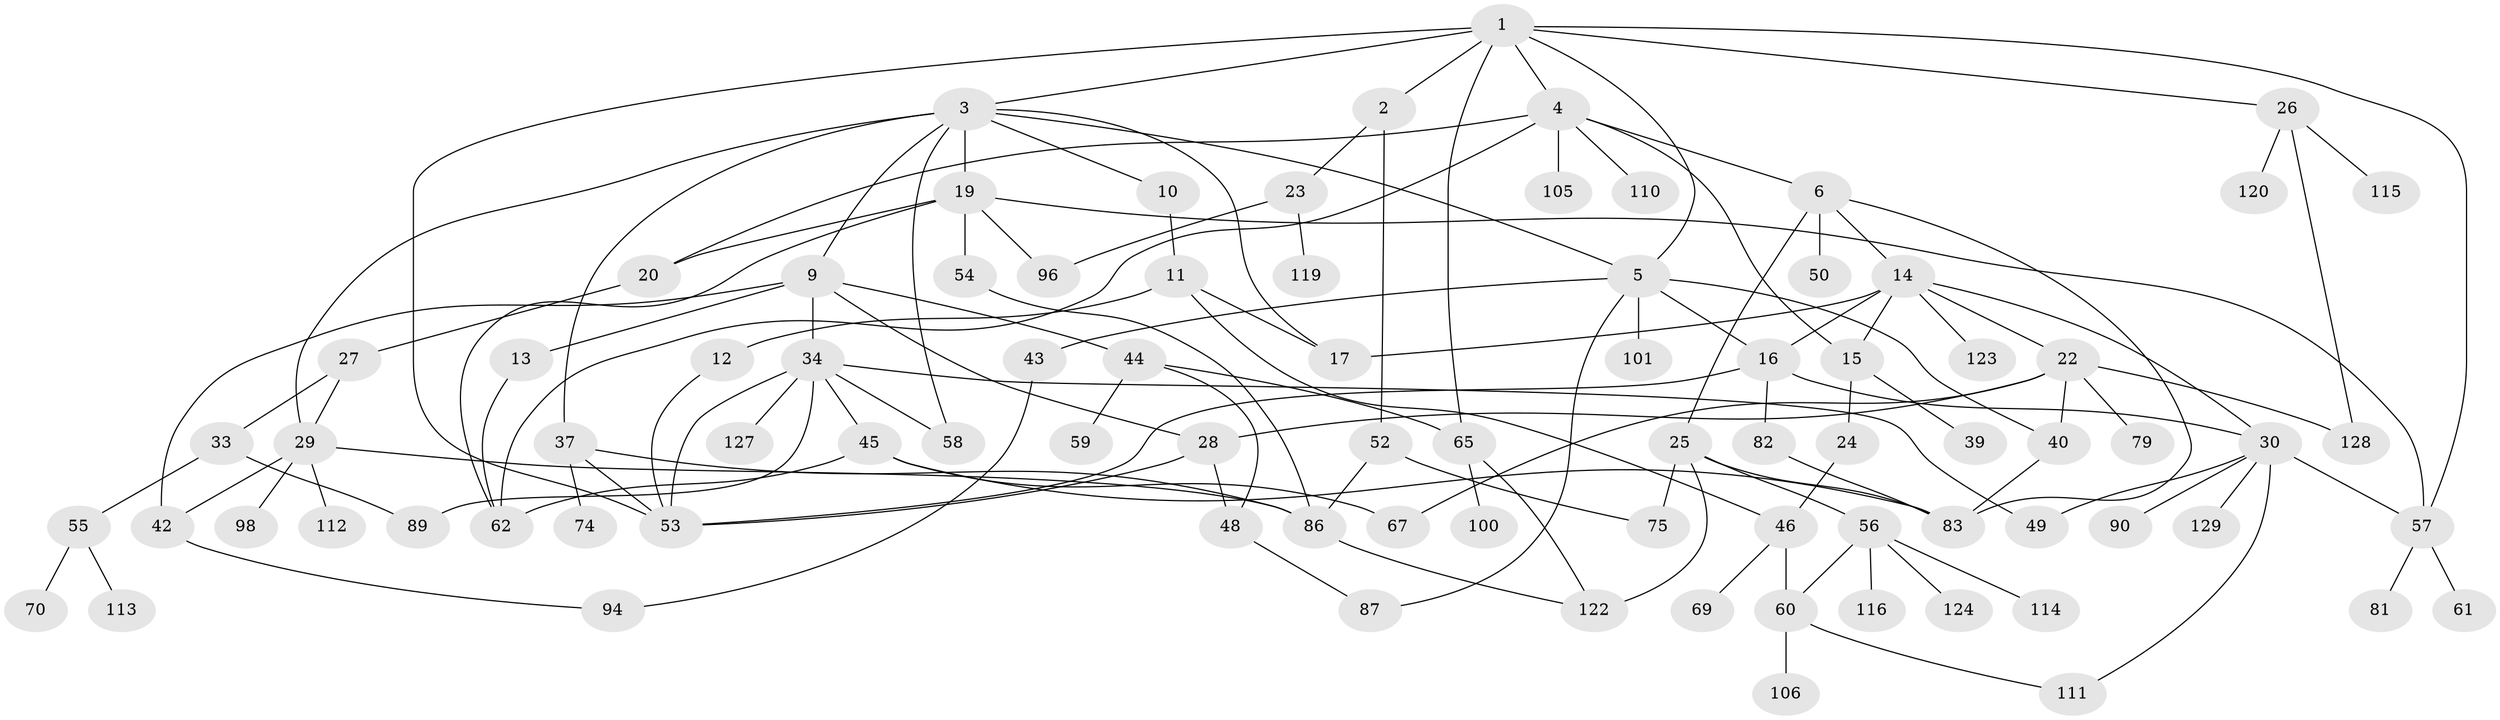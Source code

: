 // Generated by graph-tools (version 1.1) at 2025/51/02/27/25 19:51:41]
// undirected, 86 vertices, 129 edges
graph export_dot {
graph [start="1"]
  node [color=gray90,style=filled];
  1 [super="+8"];
  2 [super="+109"];
  3 [super="+7"];
  4 [super="+51"];
  5 [super="+18"];
  6 [super="+73"];
  9 [super="+126"];
  10 [super="+35"];
  11;
  12 [super="+66"];
  13;
  14 [super="+63"];
  15 [super="+36"];
  16 [super="+118"];
  17 [super="+80"];
  19 [super="+21"];
  20 [super="+92"];
  22 [super="+95"];
  23;
  24;
  25 [super="+32"];
  26 [super="+102"];
  27 [super="+38"];
  28 [super="+31"];
  29 [super="+108"];
  30 [super="+41"];
  33 [super="+71"];
  34 [super="+84"];
  37;
  39;
  40 [super="+97"];
  42 [super="+76"];
  43 [super="+77"];
  44 [super="+47"];
  45 [super="+88"];
  46 [super="+85"];
  48;
  49;
  50;
  52 [super="+130"];
  53 [super="+72"];
  54 [super="+104"];
  55 [super="+68"];
  56 [super="+91"];
  57 [super="+64"];
  58;
  59;
  60 [super="+93"];
  61;
  62 [super="+121"];
  65 [super="+78"];
  67;
  69;
  70;
  74;
  75;
  79;
  81;
  82;
  83 [super="+107"];
  86 [super="+103"];
  87 [super="+99"];
  89;
  90;
  94;
  96;
  98;
  100;
  101;
  105;
  106;
  110 [super="+117"];
  111;
  112;
  113;
  114;
  115;
  116;
  119;
  120;
  122 [super="+125"];
  123;
  124;
  127;
  128;
  129;
  1 -- 2;
  1 -- 3;
  1 -- 4;
  1 -- 26;
  1 -- 65;
  1 -- 5;
  1 -- 57;
  1 -- 53;
  2 -- 23;
  2 -- 52;
  3 -- 5;
  3 -- 9;
  3 -- 10;
  3 -- 19;
  3 -- 29;
  3 -- 58;
  3 -- 17;
  3 -- 37;
  4 -- 6;
  4 -- 15;
  4 -- 20;
  4 -- 62;
  4 -- 105;
  4 -- 110;
  5 -- 87;
  5 -- 101;
  5 -- 40;
  5 -- 43;
  5 -- 16;
  6 -- 14;
  6 -- 25;
  6 -- 50;
  6 -- 83;
  9 -- 13;
  9 -- 34;
  9 -- 42;
  9 -- 44;
  9 -- 28;
  10 -- 11;
  11 -- 12;
  11 -- 17;
  11 -- 46;
  12 -- 53;
  13 -- 62;
  14 -- 16;
  14 -- 22;
  14 -- 30;
  14 -- 123;
  14 -- 17;
  14 -- 15;
  15 -- 24;
  15 -- 39;
  16 -- 82;
  16 -- 30;
  16 -- 53;
  19 -- 54;
  19 -- 96;
  19 -- 57;
  19 -- 62;
  19 -- 20;
  20 -- 27;
  22 -- 28;
  22 -- 79;
  22 -- 128;
  22 -- 40;
  22 -- 67;
  23 -- 119;
  23 -- 96;
  24 -- 46;
  25 -- 56;
  25 -- 75;
  25 -- 122;
  25 -- 83;
  26 -- 120;
  26 -- 115;
  26 -- 128;
  27 -- 33;
  27 -- 29;
  28 -- 48;
  28 -- 53;
  29 -- 98;
  29 -- 112;
  29 -- 86;
  29 -- 42;
  30 -- 49;
  30 -- 90;
  30 -- 111;
  30 -- 129;
  30 -- 57;
  33 -- 55;
  33 -- 89;
  34 -- 45;
  34 -- 127;
  34 -- 49;
  34 -- 58;
  34 -- 89;
  34 -- 53;
  37 -- 74;
  37 -- 53;
  37 -- 86;
  40 -- 83;
  42 -- 94;
  43 -- 94;
  44 -- 59;
  44 -- 65;
  44 -- 48;
  45 -- 67;
  45 -- 83;
  45 -- 62;
  46 -- 60;
  46 -- 69;
  48 -- 87;
  52 -- 86;
  52 -- 75;
  54 -- 86;
  55 -- 70;
  55 -- 113;
  56 -- 114;
  56 -- 116;
  56 -- 124;
  56 -- 60;
  57 -- 61;
  57 -- 81;
  60 -- 111;
  60 -- 106;
  65 -- 100;
  65 -- 122;
  82 -- 83;
  86 -- 122;
}
